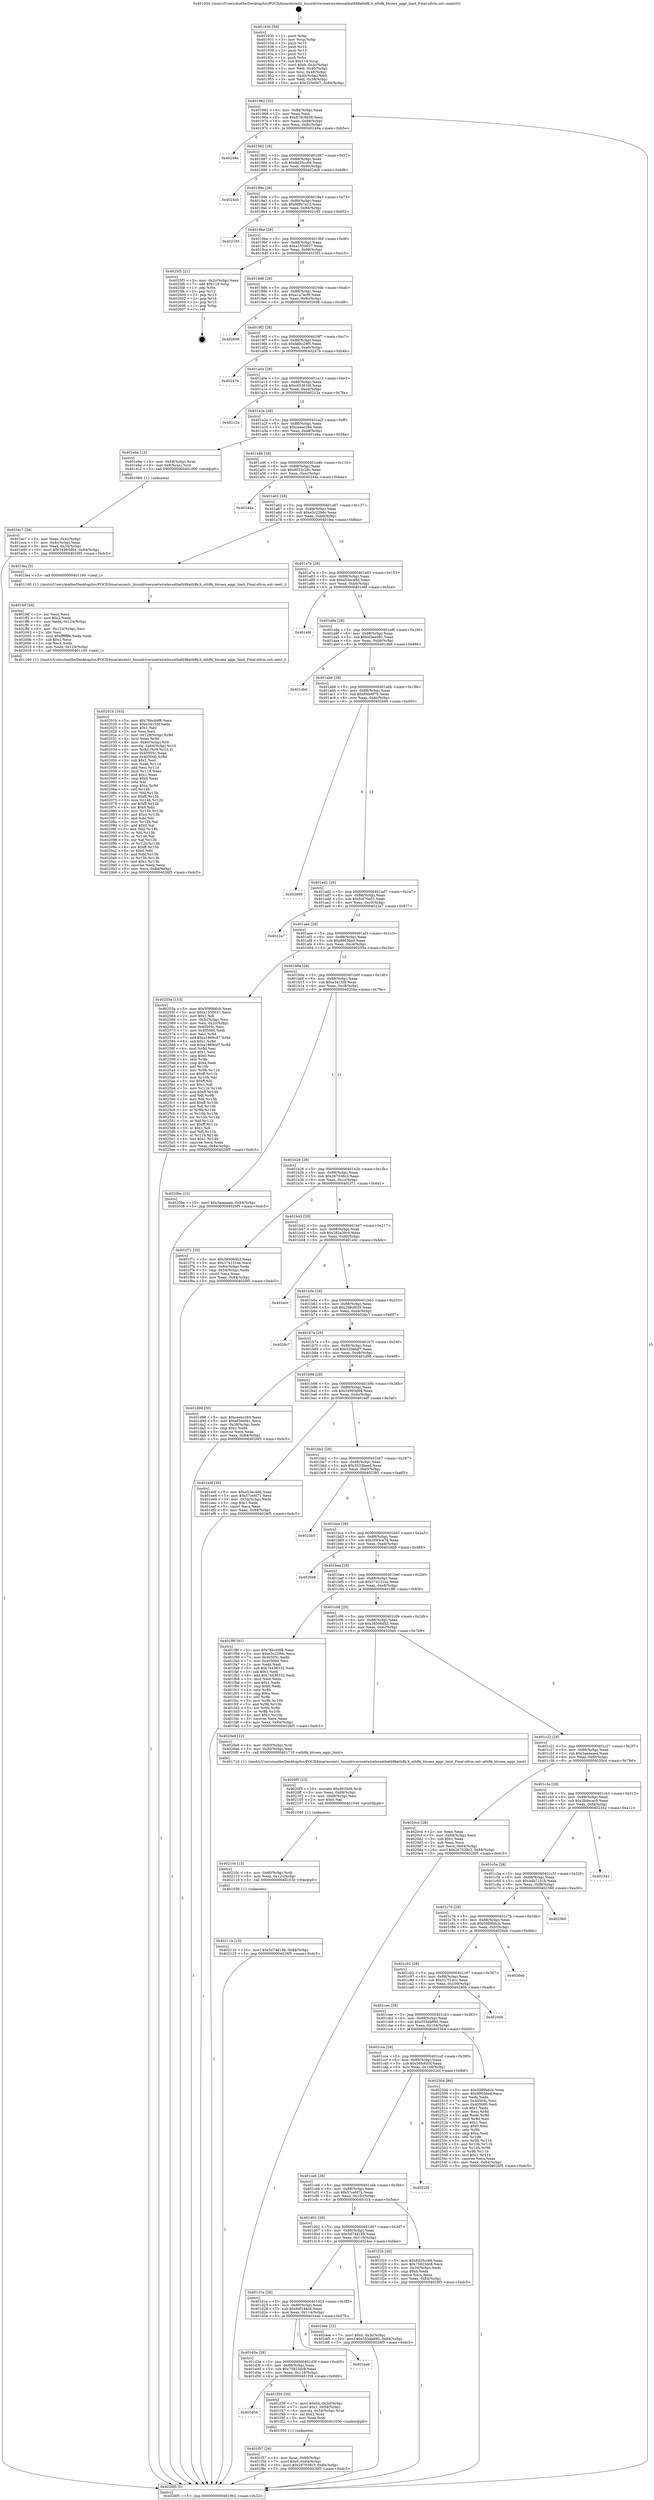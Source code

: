 digraph "0x401930" {
  label = "0x401930 (/mnt/c/Users/mathe/Desktop/tcc/POCII/binaries/extr_linuxdriversnetwirelessathath9kath9k.h_ath9k_btcoex_aggr_limit_Final-ollvm.out::main(0))"
  labelloc = "t"
  node[shape=record]

  Entry [label="",width=0.3,height=0.3,shape=circle,fillcolor=black,style=filled]
  "0x401962" [label="{
     0x401962 [32]\l
     | [instrs]\l
     &nbsp;&nbsp;0x401962 \<+6\>: mov -0x84(%rbp),%eax\l
     &nbsp;&nbsp;0x401968 \<+2\>: mov %eax,%ecx\l
     &nbsp;&nbsp;0x40196a \<+6\>: sub $0x878c9d39,%ecx\l
     &nbsp;&nbsp;0x401970 \<+6\>: mov %eax,-0x88(%rbp)\l
     &nbsp;&nbsp;0x401976 \<+6\>: mov %ecx,-0x8c(%rbp)\l
     &nbsp;&nbsp;0x40197c \<+6\>: je 000000000040248a \<main+0xb5a\>\l
  }"]
  "0x40248a" [label="{
     0x40248a\l
  }", style=dashed]
  "0x401982" [label="{
     0x401982 [28]\l
     | [instrs]\l
     &nbsp;&nbsp;0x401982 \<+5\>: jmp 0000000000401987 \<main+0x57\>\l
     &nbsp;&nbsp;0x401987 \<+6\>: mov -0x88(%rbp),%eax\l
     &nbsp;&nbsp;0x40198d \<+5\>: sub $0x8d26cc66,%eax\l
     &nbsp;&nbsp;0x401992 \<+6\>: mov %eax,-0x90(%rbp)\l
     &nbsp;&nbsp;0x401998 \<+6\>: je 00000000004024cb \<main+0xb9b\>\l
  }"]
  Exit [label="",width=0.3,height=0.3,shape=circle,fillcolor=black,style=filled,peripheries=2]
  "0x4024cb" [label="{
     0x4024cb\l
  }", style=dashed]
  "0x40199e" [label="{
     0x40199e [28]\l
     | [instrs]\l
     &nbsp;&nbsp;0x40199e \<+5\>: jmp 00000000004019a3 \<main+0x73\>\l
     &nbsp;&nbsp;0x4019a3 \<+6\>: mov -0x88(%rbp),%eax\l
     &nbsp;&nbsp;0x4019a9 \<+5\>: sub $0x8f9b7e12,%eax\l
     &nbsp;&nbsp;0x4019ae \<+6\>: mov %eax,-0x94(%rbp)\l
     &nbsp;&nbsp;0x4019b4 \<+6\>: je 0000000000402185 \<main+0x855\>\l
  }"]
  "0x40211b" [label="{
     0x40211b [15]\l
     | [instrs]\l
     &nbsp;&nbsp;0x40211b \<+10\>: movl $0x5d74d18b,-0x84(%rbp)\l
     &nbsp;&nbsp;0x402125 \<+5\>: jmp 00000000004026f5 \<main+0xdc5\>\l
  }"]
  "0x402185" [label="{
     0x402185\l
  }", style=dashed]
  "0x4019ba" [label="{
     0x4019ba [28]\l
     | [instrs]\l
     &nbsp;&nbsp;0x4019ba \<+5\>: jmp 00000000004019bf \<main+0x8f\>\l
     &nbsp;&nbsp;0x4019bf \<+6\>: mov -0x88(%rbp),%eax\l
     &nbsp;&nbsp;0x4019c5 \<+5\>: sub $0xa1550037,%eax\l
     &nbsp;&nbsp;0x4019ca \<+6\>: mov %eax,-0x98(%rbp)\l
     &nbsp;&nbsp;0x4019d0 \<+6\>: je 00000000004025f3 \<main+0xcc3\>\l
  }"]
  "0x40210c" [label="{
     0x40210c [15]\l
     | [instrs]\l
     &nbsp;&nbsp;0x40210c \<+4\>: mov -0x60(%rbp),%rdi\l
     &nbsp;&nbsp;0x402110 \<+6\>: mov %eax,-0x12c(%rbp)\l
     &nbsp;&nbsp;0x402116 \<+5\>: call 0000000000401030 \<free@plt\>\l
     | [calls]\l
     &nbsp;&nbsp;0x401030 \{1\} (unknown)\l
  }"]
  "0x4025f3" [label="{
     0x4025f3 [21]\l
     | [instrs]\l
     &nbsp;&nbsp;0x4025f3 \<+3\>: mov -0x2c(%rbp),%eax\l
     &nbsp;&nbsp;0x4025f6 \<+7\>: add $0x118,%rsp\l
     &nbsp;&nbsp;0x4025fd \<+1\>: pop %rbx\l
     &nbsp;&nbsp;0x4025fe \<+2\>: pop %r12\l
     &nbsp;&nbsp;0x402600 \<+2\>: pop %r13\l
     &nbsp;&nbsp;0x402602 \<+2\>: pop %r14\l
     &nbsp;&nbsp;0x402604 \<+2\>: pop %r15\l
     &nbsp;&nbsp;0x402606 \<+1\>: pop %rbp\l
     &nbsp;&nbsp;0x402607 \<+1\>: ret\l
  }"]
  "0x4019d6" [label="{
     0x4019d6 [28]\l
     | [instrs]\l
     &nbsp;&nbsp;0x4019d6 \<+5\>: jmp 00000000004019db \<main+0xab\>\l
     &nbsp;&nbsp;0x4019db \<+6\>: mov -0x88(%rbp),%eax\l
     &nbsp;&nbsp;0x4019e1 \<+5\>: sub $0xa1a7ecf9,%eax\l
     &nbsp;&nbsp;0x4019e6 \<+6\>: mov %eax,-0x9c(%rbp)\l
     &nbsp;&nbsp;0x4019ec \<+6\>: je 0000000000402608 \<main+0xcd8\>\l
  }"]
  "0x4020f5" [label="{
     0x4020f5 [23]\l
     | [instrs]\l
     &nbsp;&nbsp;0x4020f5 \<+10\>: movabs $0x4030d6,%rdi\l
     &nbsp;&nbsp;0x4020ff \<+3\>: mov %eax,-0x68(%rbp)\l
     &nbsp;&nbsp;0x402102 \<+3\>: mov -0x68(%rbp),%esi\l
     &nbsp;&nbsp;0x402105 \<+2\>: mov $0x0,%al\l
     &nbsp;&nbsp;0x402107 \<+5\>: call 0000000000401040 \<printf@plt\>\l
     | [calls]\l
     &nbsp;&nbsp;0x401040 \{1\} (unknown)\l
  }"]
  "0x402608" [label="{
     0x402608\l
  }", style=dashed]
  "0x4019f2" [label="{
     0x4019f2 [28]\l
     | [instrs]\l
     &nbsp;&nbsp;0x4019f2 \<+5\>: jmp 00000000004019f7 \<main+0xc7\>\l
     &nbsp;&nbsp;0x4019f7 \<+6\>: mov -0x88(%rbp),%eax\l
     &nbsp;&nbsp;0x4019fd \<+5\>: sub $0xb8bc29f5,%eax\l
     &nbsp;&nbsp;0x401a02 \<+6\>: mov %eax,-0xa0(%rbp)\l
     &nbsp;&nbsp;0x401a08 \<+6\>: je 000000000040247b \<main+0xb4b\>\l
  }"]
  "0x40201b" [label="{
     0x40201b [163]\l
     | [instrs]\l
     &nbsp;&nbsp;0x40201b \<+5\>: mov $0x76bcb9f8,%ecx\l
     &nbsp;&nbsp;0x402020 \<+5\>: mov $0xe34155f,%edx\l
     &nbsp;&nbsp;0x402025 \<+3\>: mov $0x1,%dil\l
     &nbsp;&nbsp;0x402028 \<+2\>: xor %esi,%esi\l
     &nbsp;&nbsp;0x40202a \<+7\>: mov -0x128(%rbp),%r8d\l
     &nbsp;&nbsp;0x402031 \<+4\>: imul %eax,%r8d\l
     &nbsp;&nbsp;0x402035 \<+4\>: mov -0x60(%rbp),%r9\l
     &nbsp;&nbsp;0x402039 \<+4\>: movslq -0x64(%rbp),%r10\l
     &nbsp;&nbsp;0x40203d \<+4\>: mov %r8d,(%r9,%r10,4)\l
     &nbsp;&nbsp;0x402041 \<+7\>: mov 0x40505c,%eax\l
     &nbsp;&nbsp;0x402048 \<+8\>: mov 0x405060,%r8d\l
     &nbsp;&nbsp;0x402050 \<+3\>: sub $0x1,%esi\l
     &nbsp;&nbsp;0x402053 \<+3\>: mov %eax,%r11d\l
     &nbsp;&nbsp;0x402056 \<+3\>: add %esi,%r11d\l
     &nbsp;&nbsp;0x402059 \<+4\>: imul %r11d,%eax\l
     &nbsp;&nbsp;0x40205d \<+3\>: and $0x1,%eax\l
     &nbsp;&nbsp;0x402060 \<+3\>: cmp $0x0,%eax\l
     &nbsp;&nbsp;0x402063 \<+3\>: sete %bl\l
     &nbsp;&nbsp;0x402066 \<+4\>: cmp $0xa,%r8d\l
     &nbsp;&nbsp;0x40206a \<+4\>: setl %r14b\l
     &nbsp;&nbsp;0x40206e \<+3\>: mov %bl,%r15b\l
     &nbsp;&nbsp;0x402071 \<+4\>: xor $0xff,%r15b\l
     &nbsp;&nbsp;0x402075 \<+3\>: mov %r14b,%r12b\l
     &nbsp;&nbsp;0x402078 \<+4\>: xor $0xff,%r12b\l
     &nbsp;&nbsp;0x40207c \<+4\>: xor $0x0,%dil\l
     &nbsp;&nbsp;0x402080 \<+3\>: mov %r15b,%r13b\l
     &nbsp;&nbsp;0x402083 \<+4\>: and $0x0,%r13b\l
     &nbsp;&nbsp;0x402087 \<+3\>: and %dil,%bl\l
     &nbsp;&nbsp;0x40208a \<+3\>: mov %r12b,%al\l
     &nbsp;&nbsp;0x40208d \<+2\>: and $0x0,%al\l
     &nbsp;&nbsp;0x40208f \<+3\>: and %dil,%r14b\l
     &nbsp;&nbsp;0x402092 \<+3\>: or %bl,%r13b\l
     &nbsp;&nbsp;0x402095 \<+3\>: or %r14b,%al\l
     &nbsp;&nbsp;0x402098 \<+3\>: xor %al,%r13b\l
     &nbsp;&nbsp;0x40209b \<+3\>: or %r12b,%r15b\l
     &nbsp;&nbsp;0x40209e \<+4\>: xor $0xff,%r15b\l
     &nbsp;&nbsp;0x4020a2 \<+4\>: or $0x0,%dil\l
     &nbsp;&nbsp;0x4020a6 \<+3\>: and %dil,%r15b\l
     &nbsp;&nbsp;0x4020a9 \<+3\>: or %r15b,%r13b\l
     &nbsp;&nbsp;0x4020ac \<+4\>: test $0x1,%r13b\l
     &nbsp;&nbsp;0x4020b0 \<+3\>: cmovne %edx,%ecx\l
     &nbsp;&nbsp;0x4020b3 \<+6\>: mov %ecx,-0x84(%rbp)\l
     &nbsp;&nbsp;0x4020b9 \<+5\>: jmp 00000000004026f5 \<main+0xdc5\>\l
  }"]
  "0x40247b" [label="{
     0x40247b\l
  }", style=dashed]
  "0x401a0e" [label="{
     0x401a0e [28]\l
     | [instrs]\l
     &nbsp;&nbsp;0x401a0e \<+5\>: jmp 0000000000401a13 \<main+0xe3\>\l
     &nbsp;&nbsp;0x401a13 \<+6\>: mov -0x88(%rbp),%eax\l
     &nbsp;&nbsp;0x401a19 \<+5\>: sub $0xc65361fd,%eax\l
     &nbsp;&nbsp;0x401a1e \<+6\>: mov %eax,-0xa4(%rbp)\l
     &nbsp;&nbsp;0x401a24 \<+6\>: je 000000000040212a \<main+0x7fa\>\l
  }"]
  "0x401fef" [label="{
     0x401fef [44]\l
     | [instrs]\l
     &nbsp;&nbsp;0x401fef \<+2\>: xor %ecx,%ecx\l
     &nbsp;&nbsp;0x401ff1 \<+5\>: mov $0x2,%edx\l
     &nbsp;&nbsp;0x401ff6 \<+6\>: mov %edx,-0x124(%rbp)\l
     &nbsp;&nbsp;0x401ffc \<+1\>: cltd\l
     &nbsp;&nbsp;0x401ffd \<+6\>: mov -0x124(%rbp),%esi\l
     &nbsp;&nbsp;0x402003 \<+2\>: idiv %esi\l
     &nbsp;&nbsp;0x402005 \<+6\>: imul $0xfffffffe,%edx,%edx\l
     &nbsp;&nbsp;0x40200b \<+3\>: sub $0x1,%ecx\l
     &nbsp;&nbsp;0x40200e \<+2\>: sub %ecx,%edx\l
     &nbsp;&nbsp;0x402010 \<+6\>: mov %edx,-0x128(%rbp)\l
     &nbsp;&nbsp;0x402016 \<+5\>: call 0000000000401160 \<next_i\>\l
     | [calls]\l
     &nbsp;&nbsp;0x401160 \{1\} (/mnt/c/Users/mathe/Desktop/tcc/POCII/binaries/extr_linuxdriversnetwirelessathath9kath9k.h_ath9k_btcoex_aggr_limit_Final-ollvm.out::next_i)\l
  }"]
  "0x40212a" [label="{
     0x40212a\l
  }", style=dashed]
  "0x401a2a" [label="{
     0x401a2a [28]\l
     | [instrs]\l
     &nbsp;&nbsp;0x401a2a \<+5\>: jmp 0000000000401a2f \<main+0xff\>\l
     &nbsp;&nbsp;0x401a2f \<+6\>: mov -0x88(%rbp),%eax\l
     &nbsp;&nbsp;0x401a35 \<+5\>: sub $0xceeec284,%eax\l
     &nbsp;&nbsp;0x401a3a \<+6\>: mov %eax,-0xa8(%rbp)\l
     &nbsp;&nbsp;0x401a40 \<+6\>: je 0000000000401eba \<main+0x58a\>\l
  }"]
  "0x401f57" [label="{
     0x401f57 [26]\l
     | [instrs]\l
     &nbsp;&nbsp;0x401f57 \<+4\>: mov %rax,-0x60(%rbp)\l
     &nbsp;&nbsp;0x401f5b \<+7\>: movl $0x0,-0x64(%rbp)\l
     &nbsp;&nbsp;0x401f62 \<+10\>: movl $0x267038c3,-0x84(%rbp)\l
     &nbsp;&nbsp;0x401f6c \<+5\>: jmp 00000000004026f5 \<main+0xdc5\>\l
  }"]
  "0x401eba" [label="{
     0x401eba [13]\l
     | [instrs]\l
     &nbsp;&nbsp;0x401eba \<+4\>: mov -0x48(%rbp),%rax\l
     &nbsp;&nbsp;0x401ebe \<+4\>: mov 0x8(%rax),%rdi\l
     &nbsp;&nbsp;0x401ec2 \<+5\>: call 0000000000401060 \<atoi@plt\>\l
     | [calls]\l
     &nbsp;&nbsp;0x401060 \{1\} (unknown)\l
  }"]
  "0x401a46" [label="{
     0x401a46 [28]\l
     | [instrs]\l
     &nbsp;&nbsp;0x401a46 \<+5\>: jmp 0000000000401a4b \<main+0x11b\>\l
     &nbsp;&nbsp;0x401a4b \<+6\>: mov -0x88(%rbp),%eax\l
     &nbsp;&nbsp;0x401a51 \<+5\>: sub $0xd033c2dc,%eax\l
     &nbsp;&nbsp;0x401a56 \<+6\>: mov %eax,-0xac(%rbp)\l
     &nbsp;&nbsp;0x401a5c \<+6\>: je 00000000004024da \<main+0xbaa\>\l
  }"]
  "0x401d56" [label="{
     0x401d56\l
  }", style=dashed]
  "0x4024da" [label="{
     0x4024da\l
  }", style=dashed]
  "0x401a62" [label="{
     0x401a62 [28]\l
     | [instrs]\l
     &nbsp;&nbsp;0x401a62 \<+5\>: jmp 0000000000401a67 \<main+0x137\>\l
     &nbsp;&nbsp;0x401a67 \<+6\>: mov -0x88(%rbp),%eax\l
     &nbsp;&nbsp;0x401a6d \<+5\>: sub $0xe3c229dc,%eax\l
     &nbsp;&nbsp;0x401a72 \<+6\>: mov %eax,-0xb0(%rbp)\l
     &nbsp;&nbsp;0x401a78 \<+6\>: je 0000000000401fea \<main+0x6ba\>\l
  }"]
  "0x401f39" [label="{
     0x401f39 [30]\l
     | [instrs]\l
     &nbsp;&nbsp;0x401f39 \<+7\>: movl $0x64,-0x50(%rbp)\l
     &nbsp;&nbsp;0x401f40 \<+7\>: movl $0x1,-0x54(%rbp)\l
     &nbsp;&nbsp;0x401f47 \<+4\>: movslq -0x54(%rbp),%rax\l
     &nbsp;&nbsp;0x401f4b \<+4\>: shl $0x2,%rax\l
     &nbsp;&nbsp;0x401f4f \<+3\>: mov %rax,%rdi\l
     &nbsp;&nbsp;0x401f52 \<+5\>: call 0000000000401050 \<malloc@plt\>\l
     | [calls]\l
     &nbsp;&nbsp;0x401050 \{1\} (unknown)\l
  }"]
  "0x401fea" [label="{
     0x401fea [5]\l
     | [instrs]\l
     &nbsp;&nbsp;0x401fea \<+5\>: call 0000000000401160 \<next_i\>\l
     | [calls]\l
     &nbsp;&nbsp;0x401160 \{1\} (/mnt/c/Users/mathe/Desktop/tcc/POCII/binaries/extr_linuxdriversnetwirelessathath9kath9k.h_ath9k_btcoex_aggr_limit_Final-ollvm.out::next_i)\l
  }"]
  "0x401a7e" [label="{
     0x401a7e [28]\l
     | [instrs]\l
     &nbsp;&nbsp;0x401a7e \<+5\>: jmp 0000000000401a83 \<main+0x153\>\l
     &nbsp;&nbsp;0x401a83 \<+6\>: mov -0x88(%rbp),%eax\l
     &nbsp;&nbsp;0x401a89 \<+5\>: sub $0xe53ec48d,%eax\l
     &nbsp;&nbsp;0x401a8e \<+6\>: mov %eax,-0xb4(%rbp)\l
     &nbsp;&nbsp;0x401a94 \<+6\>: je 0000000000401efd \<main+0x5cd\>\l
  }"]
  "0x401d3a" [label="{
     0x401d3a [28]\l
     | [instrs]\l
     &nbsp;&nbsp;0x401d3a \<+5\>: jmp 0000000000401d3f \<main+0x40f\>\l
     &nbsp;&nbsp;0x401d3f \<+6\>: mov -0x88(%rbp),%eax\l
     &nbsp;&nbsp;0x401d45 \<+5\>: sub $0x75823dc8,%eax\l
     &nbsp;&nbsp;0x401d4a \<+6\>: mov %eax,-0x118(%rbp)\l
     &nbsp;&nbsp;0x401d50 \<+6\>: je 0000000000401f39 \<main+0x609\>\l
  }"]
  "0x401efd" [label="{
     0x401efd\l
  }", style=dashed]
  "0x401a9a" [label="{
     0x401a9a [28]\l
     | [instrs]\l
     &nbsp;&nbsp;0x401a9a \<+5\>: jmp 0000000000401a9f \<main+0x16f\>\l
     &nbsp;&nbsp;0x401a9f \<+6\>: mov -0x88(%rbp),%eax\l
     &nbsp;&nbsp;0x401aa5 \<+5\>: sub $0xef3ee091,%eax\l
     &nbsp;&nbsp;0x401aaa \<+6\>: mov %eax,-0xb8(%rbp)\l
     &nbsp;&nbsp;0x401ab0 \<+6\>: je 0000000000401db6 \<main+0x486\>\l
  }"]
  "0x401eab" [label="{
     0x401eab\l
  }", style=dashed]
  "0x401db6" [label="{
     0x401db6\l
  }", style=dashed]
  "0x401ab6" [label="{
     0x401ab6 [28]\l
     | [instrs]\l
     &nbsp;&nbsp;0x401ab6 \<+5\>: jmp 0000000000401abb \<main+0x18b\>\l
     &nbsp;&nbsp;0x401abb \<+6\>: mov -0x88(%rbp),%eax\l
     &nbsp;&nbsp;0x401ac1 \<+5\>: sub $0xf0de6f76,%eax\l
     &nbsp;&nbsp;0x401ac6 \<+6\>: mov %eax,-0xbc(%rbp)\l
     &nbsp;&nbsp;0x401acc \<+6\>: je 0000000000402680 \<main+0xd50\>\l
  }"]
  "0x401d1e" [label="{
     0x401d1e [28]\l
     | [instrs]\l
     &nbsp;&nbsp;0x401d1e \<+5\>: jmp 0000000000401d23 \<main+0x3f3\>\l
     &nbsp;&nbsp;0x401d23 \<+6\>: mov -0x88(%rbp),%eax\l
     &nbsp;&nbsp;0x401d29 \<+5\>: sub $0x6df144c8,%eax\l
     &nbsp;&nbsp;0x401d2e \<+6\>: mov %eax,-0x114(%rbp)\l
     &nbsp;&nbsp;0x401d34 \<+6\>: je 0000000000401eab \<main+0x57b\>\l
  }"]
  "0x402680" [label="{
     0x402680\l
  }", style=dashed]
  "0x401ad2" [label="{
     0x401ad2 [28]\l
     | [instrs]\l
     &nbsp;&nbsp;0x401ad2 \<+5\>: jmp 0000000000401ad7 \<main+0x1a7\>\l
     &nbsp;&nbsp;0x401ad7 \<+6\>: mov -0x88(%rbp),%eax\l
     &nbsp;&nbsp;0x401add \<+5\>: sub $0xfcd70a03,%eax\l
     &nbsp;&nbsp;0x401ae2 \<+6\>: mov %eax,-0xc0(%rbp)\l
     &nbsp;&nbsp;0x401ae8 \<+6\>: je 00000000004022a7 \<main+0x977\>\l
  }"]
  "0x4024ee" [label="{
     0x4024ee [22]\l
     | [instrs]\l
     &nbsp;&nbsp;0x4024ee \<+7\>: movl $0x0,-0x3c(%rbp)\l
     &nbsp;&nbsp;0x4024f5 \<+10\>: movl $0x555db890,-0x84(%rbp)\l
     &nbsp;&nbsp;0x4024ff \<+5\>: jmp 00000000004026f5 \<main+0xdc5\>\l
  }"]
  "0x4022a7" [label="{
     0x4022a7\l
  }", style=dashed]
  "0x401aee" [label="{
     0x401aee [28]\l
     | [instrs]\l
     &nbsp;&nbsp;0x401aee \<+5\>: jmp 0000000000401af3 \<main+0x1c3\>\l
     &nbsp;&nbsp;0x401af3 \<+6\>: mov -0x88(%rbp),%eax\l
     &nbsp;&nbsp;0x401af9 \<+5\>: sub $0x99656ed,%eax\l
     &nbsp;&nbsp;0x401afe \<+6\>: mov %eax,-0xc4(%rbp)\l
     &nbsp;&nbsp;0x401b04 \<+6\>: je 000000000040255a \<main+0xc2a\>\l
  }"]
  "0x401d02" [label="{
     0x401d02 [28]\l
     | [instrs]\l
     &nbsp;&nbsp;0x401d02 \<+5\>: jmp 0000000000401d07 \<main+0x3d7\>\l
     &nbsp;&nbsp;0x401d07 \<+6\>: mov -0x88(%rbp),%eax\l
     &nbsp;&nbsp;0x401d0d \<+5\>: sub $0x5d74d18b,%eax\l
     &nbsp;&nbsp;0x401d12 \<+6\>: mov %eax,-0x110(%rbp)\l
     &nbsp;&nbsp;0x401d18 \<+6\>: je 00000000004024ee \<main+0xbbe\>\l
  }"]
  "0x40255a" [label="{
     0x40255a [153]\l
     | [instrs]\l
     &nbsp;&nbsp;0x40255a \<+5\>: mov $0x5089b6cb,%eax\l
     &nbsp;&nbsp;0x40255f \<+5\>: mov $0xa1550037,%ecx\l
     &nbsp;&nbsp;0x402564 \<+2\>: mov $0x1,%dl\l
     &nbsp;&nbsp;0x402566 \<+3\>: mov -0x3c(%rbp),%esi\l
     &nbsp;&nbsp;0x402569 \<+3\>: mov %esi,-0x2c(%rbp)\l
     &nbsp;&nbsp;0x40256c \<+7\>: mov 0x40505c,%esi\l
     &nbsp;&nbsp;0x402573 \<+7\>: mov 0x405060,%edi\l
     &nbsp;&nbsp;0x40257a \<+3\>: mov %esi,%r8d\l
     &nbsp;&nbsp;0x40257d \<+7\>: add $0xa1869cd7,%r8d\l
     &nbsp;&nbsp;0x402584 \<+4\>: sub $0x1,%r8d\l
     &nbsp;&nbsp;0x402588 \<+7\>: sub $0xa1869cd7,%r8d\l
     &nbsp;&nbsp;0x40258f \<+4\>: imul %r8d,%esi\l
     &nbsp;&nbsp;0x402593 \<+3\>: and $0x1,%esi\l
     &nbsp;&nbsp;0x402596 \<+3\>: cmp $0x0,%esi\l
     &nbsp;&nbsp;0x402599 \<+4\>: sete %r9b\l
     &nbsp;&nbsp;0x40259d \<+3\>: cmp $0xa,%edi\l
     &nbsp;&nbsp;0x4025a0 \<+4\>: setl %r10b\l
     &nbsp;&nbsp;0x4025a4 \<+3\>: mov %r9b,%r11b\l
     &nbsp;&nbsp;0x4025a7 \<+4\>: xor $0xff,%r11b\l
     &nbsp;&nbsp;0x4025ab \<+3\>: mov %r10b,%bl\l
     &nbsp;&nbsp;0x4025ae \<+3\>: xor $0xff,%bl\l
     &nbsp;&nbsp;0x4025b1 \<+3\>: xor $0x1,%dl\l
     &nbsp;&nbsp;0x4025b4 \<+3\>: mov %r11b,%r14b\l
     &nbsp;&nbsp;0x4025b7 \<+4\>: and $0xff,%r14b\l
     &nbsp;&nbsp;0x4025bb \<+3\>: and %dl,%r9b\l
     &nbsp;&nbsp;0x4025be \<+3\>: mov %bl,%r15b\l
     &nbsp;&nbsp;0x4025c1 \<+4\>: and $0xff,%r15b\l
     &nbsp;&nbsp;0x4025c5 \<+3\>: and %dl,%r10b\l
     &nbsp;&nbsp;0x4025c8 \<+3\>: or %r9b,%r14b\l
     &nbsp;&nbsp;0x4025cb \<+3\>: or %r10b,%r15b\l
     &nbsp;&nbsp;0x4025ce \<+3\>: xor %r15b,%r14b\l
     &nbsp;&nbsp;0x4025d1 \<+3\>: or %bl,%r11b\l
     &nbsp;&nbsp;0x4025d4 \<+4\>: xor $0xff,%r11b\l
     &nbsp;&nbsp;0x4025d8 \<+3\>: or $0x1,%dl\l
     &nbsp;&nbsp;0x4025db \<+3\>: and %dl,%r11b\l
     &nbsp;&nbsp;0x4025de \<+3\>: or %r11b,%r14b\l
     &nbsp;&nbsp;0x4025e1 \<+4\>: test $0x1,%r14b\l
     &nbsp;&nbsp;0x4025e5 \<+3\>: cmovne %ecx,%eax\l
     &nbsp;&nbsp;0x4025e8 \<+6\>: mov %eax,-0x84(%rbp)\l
     &nbsp;&nbsp;0x4025ee \<+5\>: jmp 00000000004026f5 \<main+0xdc5\>\l
  }"]
  "0x401b0a" [label="{
     0x401b0a [28]\l
     | [instrs]\l
     &nbsp;&nbsp;0x401b0a \<+5\>: jmp 0000000000401b0f \<main+0x1df\>\l
     &nbsp;&nbsp;0x401b0f \<+6\>: mov -0x88(%rbp),%eax\l
     &nbsp;&nbsp;0x401b15 \<+5\>: sub $0xe34155f,%eax\l
     &nbsp;&nbsp;0x401b1a \<+6\>: mov %eax,-0xc8(%rbp)\l
     &nbsp;&nbsp;0x401b20 \<+6\>: je 00000000004020be \<main+0x78e\>\l
  }"]
  "0x401f1b" [label="{
     0x401f1b [30]\l
     | [instrs]\l
     &nbsp;&nbsp;0x401f1b \<+5\>: mov $0x8d26cc66,%eax\l
     &nbsp;&nbsp;0x401f20 \<+5\>: mov $0x75823dc8,%ecx\l
     &nbsp;&nbsp;0x401f25 \<+3\>: mov -0x34(%rbp),%edx\l
     &nbsp;&nbsp;0x401f28 \<+3\>: cmp $0x0,%edx\l
     &nbsp;&nbsp;0x401f2b \<+3\>: cmove %ecx,%eax\l
     &nbsp;&nbsp;0x401f2e \<+6\>: mov %eax,-0x84(%rbp)\l
     &nbsp;&nbsp;0x401f34 \<+5\>: jmp 00000000004026f5 \<main+0xdc5\>\l
  }"]
  "0x4020be" [label="{
     0x4020be [15]\l
     | [instrs]\l
     &nbsp;&nbsp;0x4020be \<+10\>: movl $0x3aeaaaea,-0x84(%rbp)\l
     &nbsp;&nbsp;0x4020c8 \<+5\>: jmp 00000000004026f5 \<main+0xdc5\>\l
  }"]
  "0x401b26" [label="{
     0x401b26 [28]\l
     | [instrs]\l
     &nbsp;&nbsp;0x401b26 \<+5\>: jmp 0000000000401b2b \<main+0x1fb\>\l
     &nbsp;&nbsp;0x401b2b \<+6\>: mov -0x88(%rbp),%eax\l
     &nbsp;&nbsp;0x401b31 \<+5\>: sub $0x267038c3,%eax\l
     &nbsp;&nbsp;0x401b36 \<+6\>: mov %eax,-0xcc(%rbp)\l
     &nbsp;&nbsp;0x401b3c \<+6\>: je 0000000000401f71 \<main+0x641\>\l
  }"]
  "0x401ce6" [label="{
     0x401ce6 [28]\l
     | [instrs]\l
     &nbsp;&nbsp;0x401ce6 \<+5\>: jmp 0000000000401ceb \<main+0x3bb\>\l
     &nbsp;&nbsp;0x401ceb \<+6\>: mov -0x88(%rbp),%eax\l
     &nbsp;&nbsp;0x401cf1 \<+5\>: sub $0x57cefd71,%eax\l
     &nbsp;&nbsp;0x401cf6 \<+6\>: mov %eax,-0x10c(%rbp)\l
     &nbsp;&nbsp;0x401cfc \<+6\>: je 0000000000401f1b \<main+0x5eb\>\l
  }"]
  "0x401f71" [label="{
     0x401f71 [30]\l
     | [instrs]\l
     &nbsp;&nbsp;0x401f71 \<+5\>: mov $0x38506d53,%eax\l
     &nbsp;&nbsp;0x401f76 \<+5\>: mov $0x374151ee,%ecx\l
     &nbsp;&nbsp;0x401f7b \<+3\>: mov -0x64(%rbp),%edx\l
     &nbsp;&nbsp;0x401f7e \<+3\>: cmp -0x54(%rbp),%edx\l
     &nbsp;&nbsp;0x401f81 \<+3\>: cmovl %ecx,%eax\l
     &nbsp;&nbsp;0x401f84 \<+6\>: mov %eax,-0x84(%rbp)\l
     &nbsp;&nbsp;0x401f8a \<+5\>: jmp 00000000004026f5 \<main+0xdc5\>\l
  }"]
  "0x401b42" [label="{
     0x401b42 [28]\l
     | [instrs]\l
     &nbsp;&nbsp;0x401b42 \<+5\>: jmp 0000000000401b47 \<main+0x217\>\l
     &nbsp;&nbsp;0x401b47 \<+6\>: mov -0x88(%rbp),%eax\l
     &nbsp;&nbsp;0x401b4d \<+5\>: sub $0x283a39c0,%eax\l
     &nbsp;&nbsp;0x401b52 \<+6\>: mov %eax,-0xd0(%rbp)\l
     &nbsp;&nbsp;0x401b58 \<+6\>: je 0000000000401e0c \<main+0x4dc\>\l
  }"]
  "0x40220f" [label="{
     0x40220f\l
  }", style=dashed]
  "0x401e0c" [label="{
     0x401e0c\l
  }", style=dashed]
  "0x401b5e" [label="{
     0x401b5e [28]\l
     | [instrs]\l
     &nbsp;&nbsp;0x401b5e \<+5\>: jmp 0000000000401b63 \<main+0x233\>\l
     &nbsp;&nbsp;0x401b63 \<+6\>: mov -0x88(%rbp),%eax\l
     &nbsp;&nbsp;0x401b69 \<+5\>: sub $0x298cf029,%eax\l
     &nbsp;&nbsp;0x401b6e \<+6\>: mov %eax,-0xd4(%rbp)\l
     &nbsp;&nbsp;0x401b74 \<+6\>: je 00000000004026c7 \<main+0xd97\>\l
  }"]
  "0x401cca" [label="{
     0x401cca [28]\l
     | [instrs]\l
     &nbsp;&nbsp;0x401cca \<+5\>: jmp 0000000000401ccf \<main+0x39f\>\l
     &nbsp;&nbsp;0x401ccf \<+6\>: mov -0x88(%rbp),%eax\l
     &nbsp;&nbsp;0x401cd5 \<+5\>: sub $0x56fc603f,%eax\l
     &nbsp;&nbsp;0x401cda \<+6\>: mov %eax,-0x108(%rbp)\l
     &nbsp;&nbsp;0x401ce0 \<+6\>: je 000000000040220f \<main+0x8df\>\l
  }"]
  "0x4026c7" [label="{
     0x4026c7\l
  }", style=dashed]
  "0x401b7a" [label="{
     0x401b7a [28]\l
     | [instrs]\l
     &nbsp;&nbsp;0x401b7a \<+5\>: jmp 0000000000401b7f \<main+0x24f\>\l
     &nbsp;&nbsp;0x401b7f \<+6\>: mov -0x88(%rbp),%eax\l
     &nbsp;&nbsp;0x401b85 \<+5\>: sub $0x320ef4f7,%eax\l
     &nbsp;&nbsp;0x401b8a \<+6\>: mov %eax,-0xd8(%rbp)\l
     &nbsp;&nbsp;0x401b90 \<+6\>: je 0000000000401d98 \<main+0x468\>\l
  }"]
  "0x402504" [label="{
     0x402504 [86]\l
     | [instrs]\l
     &nbsp;&nbsp;0x402504 \<+5\>: mov $0x5089b6cb,%eax\l
     &nbsp;&nbsp;0x402509 \<+5\>: mov $0x99656ed,%ecx\l
     &nbsp;&nbsp;0x40250e \<+2\>: xor %edx,%edx\l
     &nbsp;&nbsp;0x402510 \<+7\>: mov 0x40505c,%esi\l
     &nbsp;&nbsp;0x402517 \<+7\>: mov 0x405060,%edi\l
     &nbsp;&nbsp;0x40251e \<+3\>: sub $0x1,%edx\l
     &nbsp;&nbsp;0x402521 \<+3\>: mov %esi,%r8d\l
     &nbsp;&nbsp;0x402524 \<+3\>: add %edx,%r8d\l
     &nbsp;&nbsp;0x402527 \<+4\>: imul %r8d,%esi\l
     &nbsp;&nbsp;0x40252b \<+3\>: and $0x1,%esi\l
     &nbsp;&nbsp;0x40252e \<+3\>: cmp $0x0,%esi\l
     &nbsp;&nbsp;0x402531 \<+4\>: sete %r9b\l
     &nbsp;&nbsp;0x402535 \<+3\>: cmp $0xa,%edi\l
     &nbsp;&nbsp;0x402538 \<+4\>: setl %r10b\l
     &nbsp;&nbsp;0x40253c \<+3\>: mov %r9b,%r11b\l
     &nbsp;&nbsp;0x40253f \<+3\>: and %r10b,%r11b\l
     &nbsp;&nbsp;0x402542 \<+3\>: xor %r10b,%r9b\l
     &nbsp;&nbsp;0x402545 \<+3\>: or %r9b,%r11b\l
     &nbsp;&nbsp;0x402548 \<+4\>: test $0x1,%r11b\l
     &nbsp;&nbsp;0x40254c \<+3\>: cmovne %ecx,%eax\l
     &nbsp;&nbsp;0x40254f \<+6\>: mov %eax,-0x84(%rbp)\l
     &nbsp;&nbsp;0x402555 \<+5\>: jmp 00000000004026f5 \<main+0xdc5\>\l
  }"]
  "0x401d98" [label="{
     0x401d98 [30]\l
     | [instrs]\l
     &nbsp;&nbsp;0x401d98 \<+5\>: mov $0xceeec284,%eax\l
     &nbsp;&nbsp;0x401d9d \<+5\>: mov $0xef3ee091,%ecx\l
     &nbsp;&nbsp;0x401da2 \<+3\>: mov -0x38(%rbp),%edx\l
     &nbsp;&nbsp;0x401da5 \<+3\>: cmp $0x2,%edx\l
     &nbsp;&nbsp;0x401da8 \<+3\>: cmovne %ecx,%eax\l
     &nbsp;&nbsp;0x401dab \<+6\>: mov %eax,-0x84(%rbp)\l
     &nbsp;&nbsp;0x401db1 \<+5\>: jmp 00000000004026f5 \<main+0xdc5\>\l
  }"]
  "0x401b96" [label="{
     0x401b96 [28]\l
     | [instrs]\l
     &nbsp;&nbsp;0x401b96 \<+5\>: jmp 0000000000401b9b \<main+0x26b\>\l
     &nbsp;&nbsp;0x401b9b \<+6\>: mov -0x88(%rbp),%eax\l
     &nbsp;&nbsp;0x401ba1 \<+5\>: sub $0x34993d94,%eax\l
     &nbsp;&nbsp;0x401ba6 \<+6\>: mov %eax,-0xdc(%rbp)\l
     &nbsp;&nbsp;0x401bac \<+6\>: je 0000000000401edf \<main+0x5af\>\l
  }"]
  "0x4026f5" [label="{
     0x4026f5 [5]\l
     | [instrs]\l
     &nbsp;&nbsp;0x4026f5 \<+5\>: jmp 0000000000401962 \<main+0x32\>\l
  }"]
  "0x401930" [label="{
     0x401930 [50]\l
     | [instrs]\l
     &nbsp;&nbsp;0x401930 \<+1\>: push %rbp\l
     &nbsp;&nbsp;0x401931 \<+3\>: mov %rsp,%rbp\l
     &nbsp;&nbsp;0x401934 \<+2\>: push %r15\l
     &nbsp;&nbsp;0x401936 \<+2\>: push %r14\l
     &nbsp;&nbsp;0x401938 \<+2\>: push %r13\l
     &nbsp;&nbsp;0x40193a \<+2\>: push %r12\l
     &nbsp;&nbsp;0x40193c \<+1\>: push %rbx\l
     &nbsp;&nbsp;0x40193d \<+7\>: sub $0x118,%rsp\l
     &nbsp;&nbsp;0x401944 \<+7\>: movl $0x0,-0x3c(%rbp)\l
     &nbsp;&nbsp;0x40194b \<+3\>: mov %edi,-0x40(%rbp)\l
     &nbsp;&nbsp;0x40194e \<+4\>: mov %rsi,-0x48(%rbp)\l
     &nbsp;&nbsp;0x401952 \<+3\>: mov -0x40(%rbp),%edi\l
     &nbsp;&nbsp;0x401955 \<+3\>: mov %edi,-0x38(%rbp)\l
     &nbsp;&nbsp;0x401958 \<+10\>: movl $0x320ef4f7,-0x84(%rbp)\l
  }"]
  "0x401ec7" [label="{
     0x401ec7 [24]\l
     | [instrs]\l
     &nbsp;&nbsp;0x401ec7 \<+3\>: mov %eax,-0x4c(%rbp)\l
     &nbsp;&nbsp;0x401eca \<+3\>: mov -0x4c(%rbp),%eax\l
     &nbsp;&nbsp;0x401ecd \<+3\>: mov %eax,-0x34(%rbp)\l
     &nbsp;&nbsp;0x401ed0 \<+10\>: movl $0x34993d94,-0x84(%rbp)\l
     &nbsp;&nbsp;0x401eda \<+5\>: jmp 00000000004026f5 \<main+0xdc5\>\l
  }"]
  "0x401cae" [label="{
     0x401cae [28]\l
     | [instrs]\l
     &nbsp;&nbsp;0x401cae \<+5\>: jmp 0000000000401cb3 \<main+0x383\>\l
     &nbsp;&nbsp;0x401cb3 \<+6\>: mov -0x88(%rbp),%eax\l
     &nbsp;&nbsp;0x401cb9 \<+5\>: sub $0x555db890,%eax\l
     &nbsp;&nbsp;0x401cbe \<+6\>: mov %eax,-0x104(%rbp)\l
     &nbsp;&nbsp;0x401cc4 \<+6\>: je 0000000000402504 \<main+0xbd4\>\l
  }"]
  "0x401edf" [label="{
     0x401edf [30]\l
     | [instrs]\l
     &nbsp;&nbsp;0x401edf \<+5\>: mov $0xe53ec48d,%eax\l
     &nbsp;&nbsp;0x401ee4 \<+5\>: mov $0x57cefd71,%ecx\l
     &nbsp;&nbsp;0x401ee9 \<+3\>: mov -0x34(%rbp),%edx\l
     &nbsp;&nbsp;0x401eec \<+3\>: cmp $0x1,%edx\l
     &nbsp;&nbsp;0x401eef \<+3\>: cmovl %ecx,%eax\l
     &nbsp;&nbsp;0x401ef2 \<+6\>: mov %eax,-0x84(%rbp)\l
     &nbsp;&nbsp;0x401ef8 \<+5\>: jmp 00000000004026f5 \<main+0xdc5\>\l
  }"]
  "0x401bb2" [label="{
     0x401bb2 [28]\l
     | [instrs]\l
     &nbsp;&nbsp;0x401bb2 \<+5\>: jmp 0000000000401bb7 \<main+0x287\>\l
     &nbsp;&nbsp;0x401bb7 \<+6\>: mov -0x88(%rbp),%eax\l
     &nbsp;&nbsp;0x401bbd \<+5\>: sub $0x3533baed,%eax\l
     &nbsp;&nbsp;0x401bc2 \<+6\>: mov %eax,-0xe0(%rbp)\l
     &nbsp;&nbsp;0x401bc8 \<+6\>: je 00000000004023b5 \<main+0xa85\>\l
  }"]
  "0x40240b" [label="{
     0x40240b\l
  }", style=dashed]
  "0x4023b5" [label="{
     0x4023b5\l
  }", style=dashed]
  "0x401bce" [label="{
     0x401bce [28]\l
     | [instrs]\l
     &nbsp;&nbsp;0x401bce \<+5\>: jmp 0000000000401bd3 \<main+0x2a3\>\l
     &nbsp;&nbsp;0x401bd3 \<+6\>: mov -0x88(%rbp),%eax\l
     &nbsp;&nbsp;0x401bd9 \<+5\>: sub $0x3593ca74,%eax\l
     &nbsp;&nbsp;0x401bde \<+6\>: mov %eax,-0xe4(%rbp)\l
     &nbsp;&nbsp;0x401be4 \<+6\>: je 00000000004026b8 \<main+0xd88\>\l
  }"]
  "0x401c92" [label="{
     0x401c92 [28]\l
     | [instrs]\l
     &nbsp;&nbsp;0x401c92 \<+5\>: jmp 0000000000401c97 \<main+0x367\>\l
     &nbsp;&nbsp;0x401c97 \<+6\>: mov -0x88(%rbp),%eax\l
     &nbsp;&nbsp;0x401c9d \<+5\>: sub $0x517f14cc,%eax\l
     &nbsp;&nbsp;0x401ca2 \<+6\>: mov %eax,-0x100(%rbp)\l
     &nbsp;&nbsp;0x401ca8 \<+6\>: je 000000000040240b \<main+0xadb\>\l
  }"]
  "0x4026b8" [label="{
     0x4026b8\l
  }", style=dashed]
  "0x401bea" [label="{
     0x401bea [28]\l
     | [instrs]\l
     &nbsp;&nbsp;0x401bea \<+5\>: jmp 0000000000401bef \<main+0x2bf\>\l
     &nbsp;&nbsp;0x401bef \<+6\>: mov -0x88(%rbp),%eax\l
     &nbsp;&nbsp;0x401bf5 \<+5\>: sub $0x374151ee,%eax\l
     &nbsp;&nbsp;0x401bfa \<+6\>: mov %eax,-0xe8(%rbp)\l
     &nbsp;&nbsp;0x401c00 \<+6\>: je 0000000000401f8f \<main+0x65f\>\l
  }"]
  "0x4026eb" [label="{
     0x4026eb\l
  }", style=dashed]
  "0x401f8f" [label="{
     0x401f8f [91]\l
     | [instrs]\l
     &nbsp;&nbsp;0x401f8f \<+5\>: mov $0x76bcb9f8,%eax\l
     &nbsp;&nbsp;0x401f94 \<+5\>: mov $0xe3c229dc,%ecx\l
     &nbsp;&nbsp;0x401f99 \<+7\>: mov 0x40505c,%edx\l
     &nbsp;&nbsp;0x401fa0 \<+7\>: mov 0x405060,%esi\l
     &nbsp;&nbsp;0x401fa7 \<+2\>: mov %edx,%edi\l
     &nbsp;&nbsp;0x401fa9 \<+6\>: sub $0x74436332,%edi\l
     &nbsp;&nbsp;0x401faf \<+3\>: sub $0x1,%edi\l
     &nbsp;&nbsp;0x401fb2 \<+6\>: add $0x74436332,%edi\l
     &nbsp;&nbsp;0x401fb8 \<+3\>: imul %edi,%edx\l
     &nbsp;&nbsp;0x401fbb \<+3\>: and $0x1,%edx\l
     &nbsp;&nbsp;0x401fbe \<+3\>: cmp $0x0,%edx\l
     &nbsp;&nbsp;0x401fc1 \<+4\>: sete %r8b\l
     &nbsp;&nbsp;0x401fc5 \<+3\>: cmp $0xa,%esi\l
     &nbsp;&nbsp;0x401fc8 \<+4\>: setl %r9b\l
     &nbsp;&nbsp;0x401fcc \<+3\>: mov %r8b,%r10b\l
     &nbsp;&nbsp;0x401fcf \<+3\>: and %r9b,%r10b\l
     &nbsp;&nbsp;0x401fd2 \<+3\>: xor %r9b,%r8b\l
     &nbsp;&nbsp;0x401fd5 \<+3\>: or %r8b,%r10b\l
     &nbsp;&nbsp;0x401fd8 \<+4\>: test $0x1,%r10b\l
     &nbsp;&nbsp;0x401fdc \<+3\>: cmovne %ecx,%eax\l
     &nbsp;&nbsp;0x401fdf \<+6\>: mov %eax,-0x84(%rbp)\l
     &nbsp;&nbsp;0x401fe5 \<+5\>: jmp 00000000004026f5 \<main+0xdc5\>\l
  }"]
  "0x401c06" [label="{
     0x401c06 [28]\l
     | [instrs]\l
     &nbsp;&nbsp;0x401c06 \<+5\>: jmp 0000000000401c0b \<main+0x2db\>\l
     &nbsp;&nbsp;0x401c0b \<+6\>: mov -0x88(%rbp),%eax\l
     &nbsp;&nbsp;0x401c11 \<+5\>: sub $0x38506d53,%eax\l
     &nbsp;&nbsp;0x401c16 \<+6\>: mov %eax,-0xec(%rbp)\l
     &nbsp;&nbsp;0x401c1c \<+6\>: je 00000000004020e9 \<main+0x7b9\>\l
  }"]
  "0x401c76" [label="{
     0x401c76 [28]\l
     | [instrs]\l
     &nbsp;&nbsp;0x401c76 \<+5\>: jmp 0000000000401c7b \<main+0x34b\>\l
     &nbsp;&nbsp;0x401c7b \<+6\>: mov -0x88(%rbp),%eax\l
     &nbsp;&nbsp;0x401c81 \<+5\>: sub $0x5089b6cb,%eax\l
     &nbsp;&nbsp;0x401c86 \<+6\>: mov %eax,-0xfc(%rbp)\l
     &nbsp;&nbsp;0x401c8c \<+6\>: je 00000000004026eb \<main+0xdbb\>\l
  }"]
  "0x4020e9" [label="{
     0x4020e9 [12]\l
     | [instrs]\l
     &nbsp;&nbsp;0x4020e9 \<+4\>: mov -0x60(%rbp),%rdi\l
     &nbsp;&nbsp;0x4020ed \<+3\>: mov -0x50(%rbp),%esi\l
     &nbsp;&nbsp;0x4020f0 \<+5\>: call 0000000000401710 \<ath9k_btcoex_aggr_limit\>\l
     | [calls]\l
     &nbsp;&nbsp;0x401710 \{1\} (/mnt/c/Users/mathe/Desktop/tcc/POCII/binaries/extr_linuxdriversnetwirelessathath9kath9k.h_ath9k_btcoex_aggr_limit_Final-ollvm.out::ath9k_btcoex_aggr_limit)\l
  }"]
  "0x401c22" [label="{
     0x401c22 [28]\l
     | [instrs]\l
     &nbsp;&nbsp;0x401c22 \<+5\>: jmp 0000000000401c27 \<main+0x2f7\>\l
     &nbsp;&nbsp;0x401c27 \<+6\>: mov -0x88(%rbp),%eax\l
     &nbsp;&nbsp;0x401c2d \<+5\>: sub $0x3aeaaaea,%eax\l
     &nbsp;&nbsp;0x401c32 \<+6\>: mov %eax,-0xf0(%rbp)\l
     &nbsp;&nbsp;0x401c38 \<+6\>: je 00000000004020cd \<main+0x79d\>\l
  }"]
  "0x402360" [label="{
     0x402360\l
  }", style=dashed]
  "0x4020cd" [label="{
     0x4020cd [28]\l
     | [instrs]\l
     &nbsp;&nbsp;0x4020cd \<+2\>: xor %eax,%eax\l
     &nbsp;&nbsp;0x4020cf \<+3\>: mov -0x64(%rbp),%ecx\l
     &nbsp;&nbsp;0x4020d2 \<+3\>: sub $0x1,%eax\l
     &nbsp;&nbsp;0x4020d5 \<+2\>: sub %eax,%ecx\l
     &nbsp;&nbsp;0x4020d7 \<+3\>: mov %ecx,-0x64(%rbp)\l
     &nbsp;&nbsp;0x4020da \<+10\>: movl $0x267038c3,-0x84(%rbp)\l
     &nbsp;&nbsp;0x4020e4 \<+5\>: jmp 00000000004026f5 \<main+0xdc5\>\l
  }"]
  "0x401c3e" [label="{
     0x401c3e [28]\l
     | [instrs]\l
     &nbsp;&nbsp;0x401c3e \<+5\>: jmp 0000000000401c43 \<main+0x313\>\l
     &nbsp;&nbsp;0x401c43 \<+6\>: mov -0x88(%rbp),%eax\l
     &nbsp;&nbsp;0x401c49 \<+5\>: sub $0x3b4acac9,%eax\l
     &nbsp;&nbsp;0x401c4e \<+6\>: mov %eax,-0xf4(%rbp)\l
     &nbsp;&nbsp;0x401c54 \<+6\>: je 0000000000402342 \<main+0xa12\>\l
  }"]
  "0x401c5a" [label="{
     0x401c5a [28]\l
     | [instrs]\l
     &nbsp;&nbsp;0x401c5a \<+5\>: jmp 0000000000401c5f \<main+0x32f\>\l
     &nbsp;&nbsp;0x401c5f \<+6\>: mov -0x88(%rbp),%eax\l
     &nbsp;&nbsp;0x401c65 \<+5\>: sub $0x4db7141b,%eax\l
     &nbsp;&nbsp;0x401c6a \<+6\>: mov %eax,-0xf8(%rbp)\l
     &nbsp;&nbsp;0x401c70 \<+6\>: je 0000000000402360 \<main+0xa30\>\l
  }"]
  "0x402342" [label="{
     0x402342\l
  }", style=dashed]
  Entry -> "0x401930" [label=" 1"]
  "0x401962" -> "0x40248a" [label=" 0"]
  "0x401962" -> "0x401982" [label=" 16"]
  "0x4025f3" -> Exit [label=" 1"]
  "0x401982" -> "0x4024cb" [label=" 0"]
  "0x401982" -> "0x40199e" [label=" 16"]
  "0x40255a" -> "0x4026f5" [label=" 1"]
  "0x40199e" -> "0x402185" [label=" 0"]
  "0x40199e" -> "0x4019ba" [label=" 16"]
  "0x402504" -> "0x4026f5" [label=" 1"]
  "0x4019ba" -> "0x4025f3" [label=" 1"]
  "0x4019ba" -> "0x4019d6" [label=" 15"]
  "0x4024ee" -> "0x4026f5" [label=" 1"]
  "0x4019d6" -> "0x402608" [label=" 0"]
  "0x4019d6" -> "0x4019f2" [label=" 15"]
  "0x40211b" -> "0x4026f5" [label=" 1"]
  "0x4019f2" -> "0x40247b" [label=" 0"]
  "0x4019f2" -> "0x401a0e" [label=" 15"]
  "0x40210c" -> "0x40211b" [label=" 1"]
  "0x401a0e" -> "0x40212a" [label=" 0"]
  "0x401a0e" -> "0x401a2a" [label=" 15"]
  "0x4020f5" -> "0x40210c" [label=" 1"]
  "0x401a2a" -> "0x401eba" [label=" 1"]
  "0x401a2a" -> "0x401a46" [label=" 14"]
  "0x4020e9" -> "0x4020f5" [label=" 1"]
  "0x401a46" -> "0x4024da" [label=" 0"]
  "0x401a46" -> "0x401a62" [label=" 14"]
  "0x4020cd" -> "0x4026f5" [label=" 1"]
  "0x401a62" -> "0x401fea" [label=" 1"]
  "0x401a62" -> "0x401a7e" [label=" 13"]
  "0x4020be" -> "0x4026f5" [label=" 1"]
  "0x401a7e" -> "0x401efd" [label=" 0"]
  "0x401a7e" -> "0x401a9a" [label=" 13"]
  "0x401fef" -> "0x40201b" [label=" 1"]
  "0x401a9a" -> "0x401db6" [label=" 0"]
  "0x401a9a" -> "0x401ab6" [label=" 13"]
  "0x401fea" -> "0x401fef" [label=" 1"]
  "0x401ab6" -> "0x402680" [label=" 0"]
  "0x401ab6" -> "0x401ad2" [label=" 13"]
  "0x401f71" -> "0x4026f5" [label=" 2"]
  "0x401ad2" -> "0x4022a7" [label=" 0"]
  "0x401ad2" -> "0x401aee" [label=" 13"]
  "0x401f57" -> "0x4026f5" [label=" 1"]
  "0x401aee" -> "0x40255a" [label=" 1"]
  "0x401aee" -> "0x401b0a" [label=" 12"]
  "0x401d3a" -> "0x401d56" [label=" 0"]
  "0x401b0a" -> "0x4020be" [label=" 1"]
  "0x401b0a" -> "0x401b26" [label=" 11"]
  "0x401d3a" -> "0x401f39" [label=" 1"]
  "0x401b26" -> "0x401f71" [label=" 2"]
  "0x401b26" -> "0x401b42" [label=" 9"]
  "0x401d1e" -> "0x401d3a" [label=" 1"]
  "0x401b42" -> "0x401e0c" [label=" 0"]
  "0x401b42" -> "0x401b5e" [label=" 9"]
  "0x401d1e" -> "0x401eab" [label=" 0"]
  "0x401b5e" -> "0x4026c7" [label=" 0"]
  "0x401b5e" -> "0x401b7a" [label=" 9"]
  "0x401d02" -> "0x401d1e" [label=" 1"]
  "0x401b7a" -> "0x401d98" [label=" 1"]
  "0x401b7a" -> "0x401b96" [label=" 8"]
  "0x401d98" -> "0x4026f5" [label=" 1"]
  "0x401930" -> "0x401962" [label=" 1"]
  "0x4026f5" -> "0x401962" [label=" 15"]
  "0x401eba" -> "0x401ec7" [label=" 1"]
  "0x401ec7" -> "0x4026f5" [label=" 1"]
  "0x401d02" -> "0x4024ee" [label=" 1"]
  "0x401b96" -> "0x401edf" [label=" 1"]
  "0x401b96" -> "0x401bb2" [label=" 7"]
  "0x401edf" -> "0x4026f5" [label=" 1"]
  "0x401f1b" -> "0x4026f5" [label=" 1"]
  "0x401bb2" -> "0x4023b5" [label=" 0"]
  "0x401bb2" -> "0x401bce" [label=" 7"]
  "0x401ce6" -> "0x401d02" [label=" 2"]
  "0x401bce" -> "0x4026b8" [label=" 0"]
  "0x401bce" -> "0x401bea" [label=" 7"]
  "0x40201b" -> "0x4026f5" [label=" 1"]
  "0x401bea" -> "0x401f8f" [label=" 1"]
  "0x401bea" -> "0x401c06" [label=" 6"]
  "0x401cca" -> "0x401ce6" [label=" 3"]
  "0x401c06" -> "0x4020e9" [label=" 1"]
  "0x401c06" -> "0x401c22" [label=" 5"]
  "0x401f8f" -> "0x4026f5" [label=" 1"]
  "0x401c22" -> "0x4020cd" [label=" 1"]
  "0x401c22" -> "0x401c3e" [label=" 4"]
  "0x401cae" -> "0x401cca" [label=" 3"]
  "0x401c3e" -> "0x402342" [label=" 0"]
  "0x401c3e" -> "0x401c5a" [label=" 4"]
  "0x401cae" -> "0x402504" [label=" 1"]
  "0x401c5a" -> "0x402360" [label=" 0"]
  "0x401c5a" -> "0x401c76" [label=" 4"]
  "0x401cca" -> "0x40220f" [label=" 0"]
  "0x401c76" -> "0x4026eb" [label=" 0"]
  "0x401c76" -> "0x401c92" [label=" 4"]
  "0x401ce6" -> "0x401f1b" [label=" 1"]
  "0x401c92" -> "0x40240b" [label=" 0"]
  "0x401c92" -> "0x401cae" [label=" 4"]
  "0x401f39" -> "0x401f57" [label=" 1"]
}
